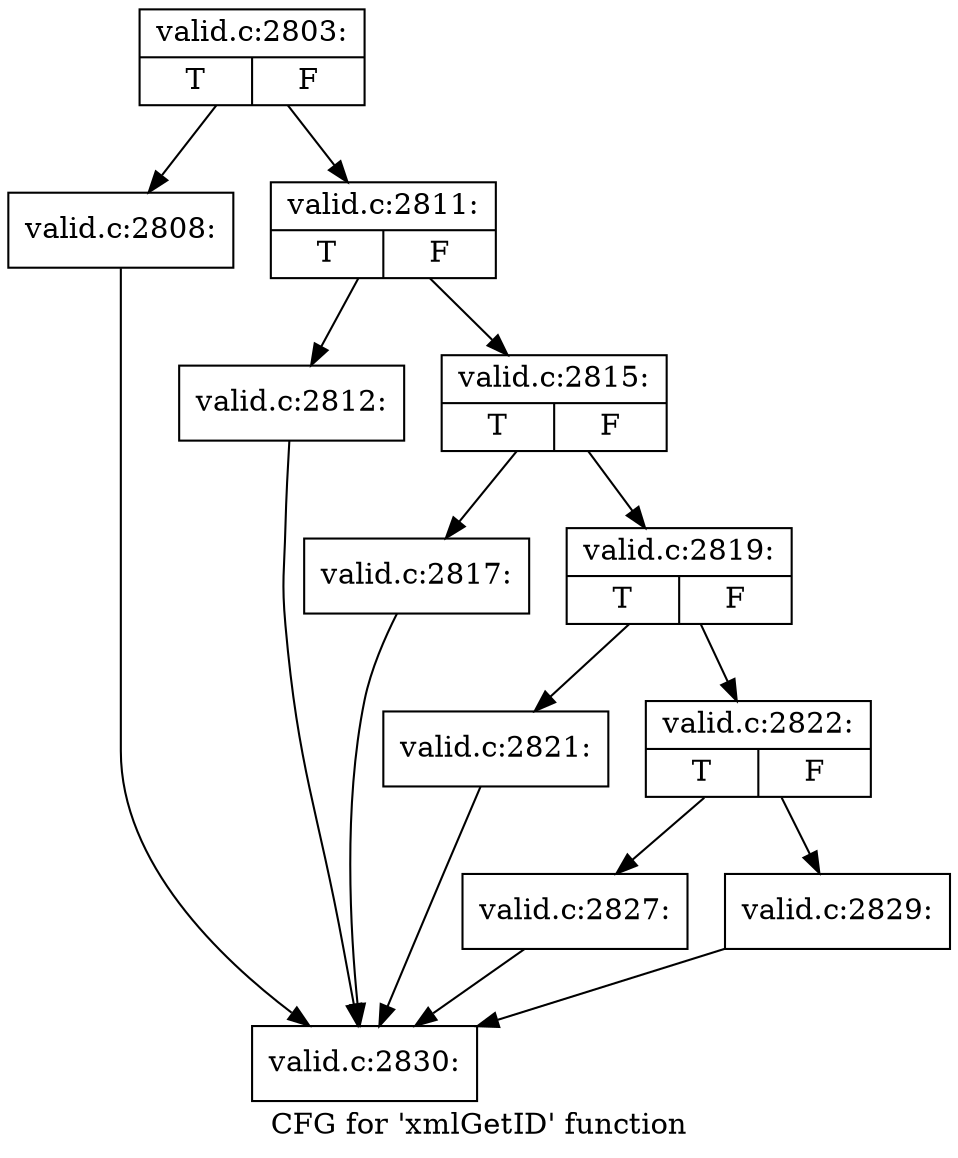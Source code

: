 digraph "CFG for 'xmlGetID' function" {
	label="CFG for 'xmlGetID' function";

	Node0x55fa50d3c0e0 [shape=record,label="{valid.c:2803:|{<s0>T|<s1>F}}"];
	Node0x55fa50d3c0e0 -> Node0x55fa50d45410;
	Node0x55fa50d3c0e0 -> Node0x55fa50d45460;
	Node0x55fa50d45410 [shape=record,label="{valid.c:2808:}"];
	Node0x55fa50d45410 -> Node0x55fa50d3e7a0;
	Node0x55fa50d45460 [shape=record,label="{valid.c:2811:|{<s0>T|<s1>F}}"];
	Node0x55fa50d45460 -> Node0x55fa50d45990;
	Node0x55fa50d45460 -> Node0x55fa50d459e0;
	Node0x55fa50d45990 [shape=record,label="{valid.c:2812:}"];
	Node0x55fa50d45990 -> Node0x55fa50d3e7a0;
	Node0x55fa50d459e0 [shape=record,label="{valid.c:2815:|{<s0>T|<s1>F}}"];
	Node0x55fa50d459e0 -> Node0x55fa50d461a0;
	Node0x55fa50d459e0 -> Node0x55fa50d461f0;
	Node0x55fa50d461a0 [shape=record,label="{valid.c:2817:}"];
	Node0x55fa50d461a0 -> Node0x55fa50d3e7a0;
	Node0x55fa50d461f0 [shape=record,label="{valid.c:2819:|{<s0>T|<s1>F}}"];
	Node0x55fa50d461f0 -> Node0x55fa50d468e0;
	Node0x55fa50d461f0 -> Node0x55fa50d46930;
	Node0x55fa50d468e0 [shape=record,label="{valid.c:2821:}"];
	Node0x55fa50d468e0 -> Node0x55fa50d3e7a0;
	Node0x55fa50d46930 [shape=record,label="{valid.c:2822:|{<s0>T|<s1>F}}"];
	Node0x55fa50d46930 -> Node0x55fa50d46d90;
	Node0x55fa50d46930 -> Node0x55fa50d46de0;
	Node0x55fa50d46d90 [shape=record,label="{valid.c:2827:}"];
	Node0x55fa50d46d90 -> Node0x55fa50d3e7a0;
	Node0x55fa50d46de0 [shape=record,label="{valid.c:2829:}"];
	Node0x55fa50d46de0 -> Node0x55fa50d3e7a0;
	Node0x55fa50d3e7a0 [shape=record,label="{valid.c:2830:}"];
}
